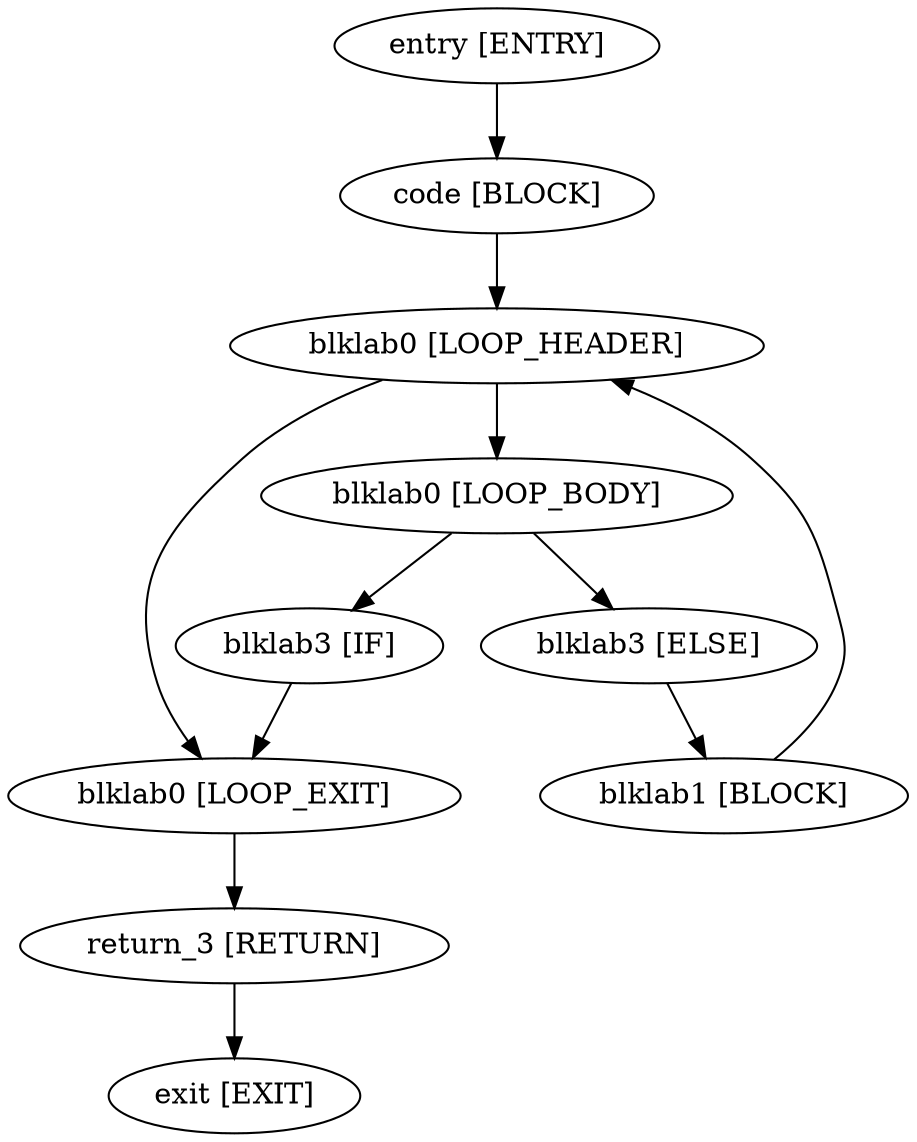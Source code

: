 digraph find{
"entry [ENTRY]"->"code [BLOCK]";
"code [BLOCK]"->"blklab0 [LOOP_HEADER]";
"blklab0 [LOOP_HEADER]"->"blklab0 [LOOP_BODY]";
"blklab0 [LOOP_HEADER]"->"blklab0 [LOOP_EXIT]";
"blklab0 [LOOP_BODY]"->"blklab3 [IF]";
"blklab0 [LOOP_BODY]"->"blklab3 [ELSE]";
"blklab0 [LOOP_EXIT]"->"return_3 [RETURN]";
"blklab3 [IF]"->"blklab0 [LOOP_EXIT]";
"blklab3 [ELSE]"->"blklab1 [BLOCK]";
"blklab1 [BLOCK]"->"blklab0 [LOOP_HEADER]";
"return_3 [RETURN]"->"exit [EXIT]";

}
